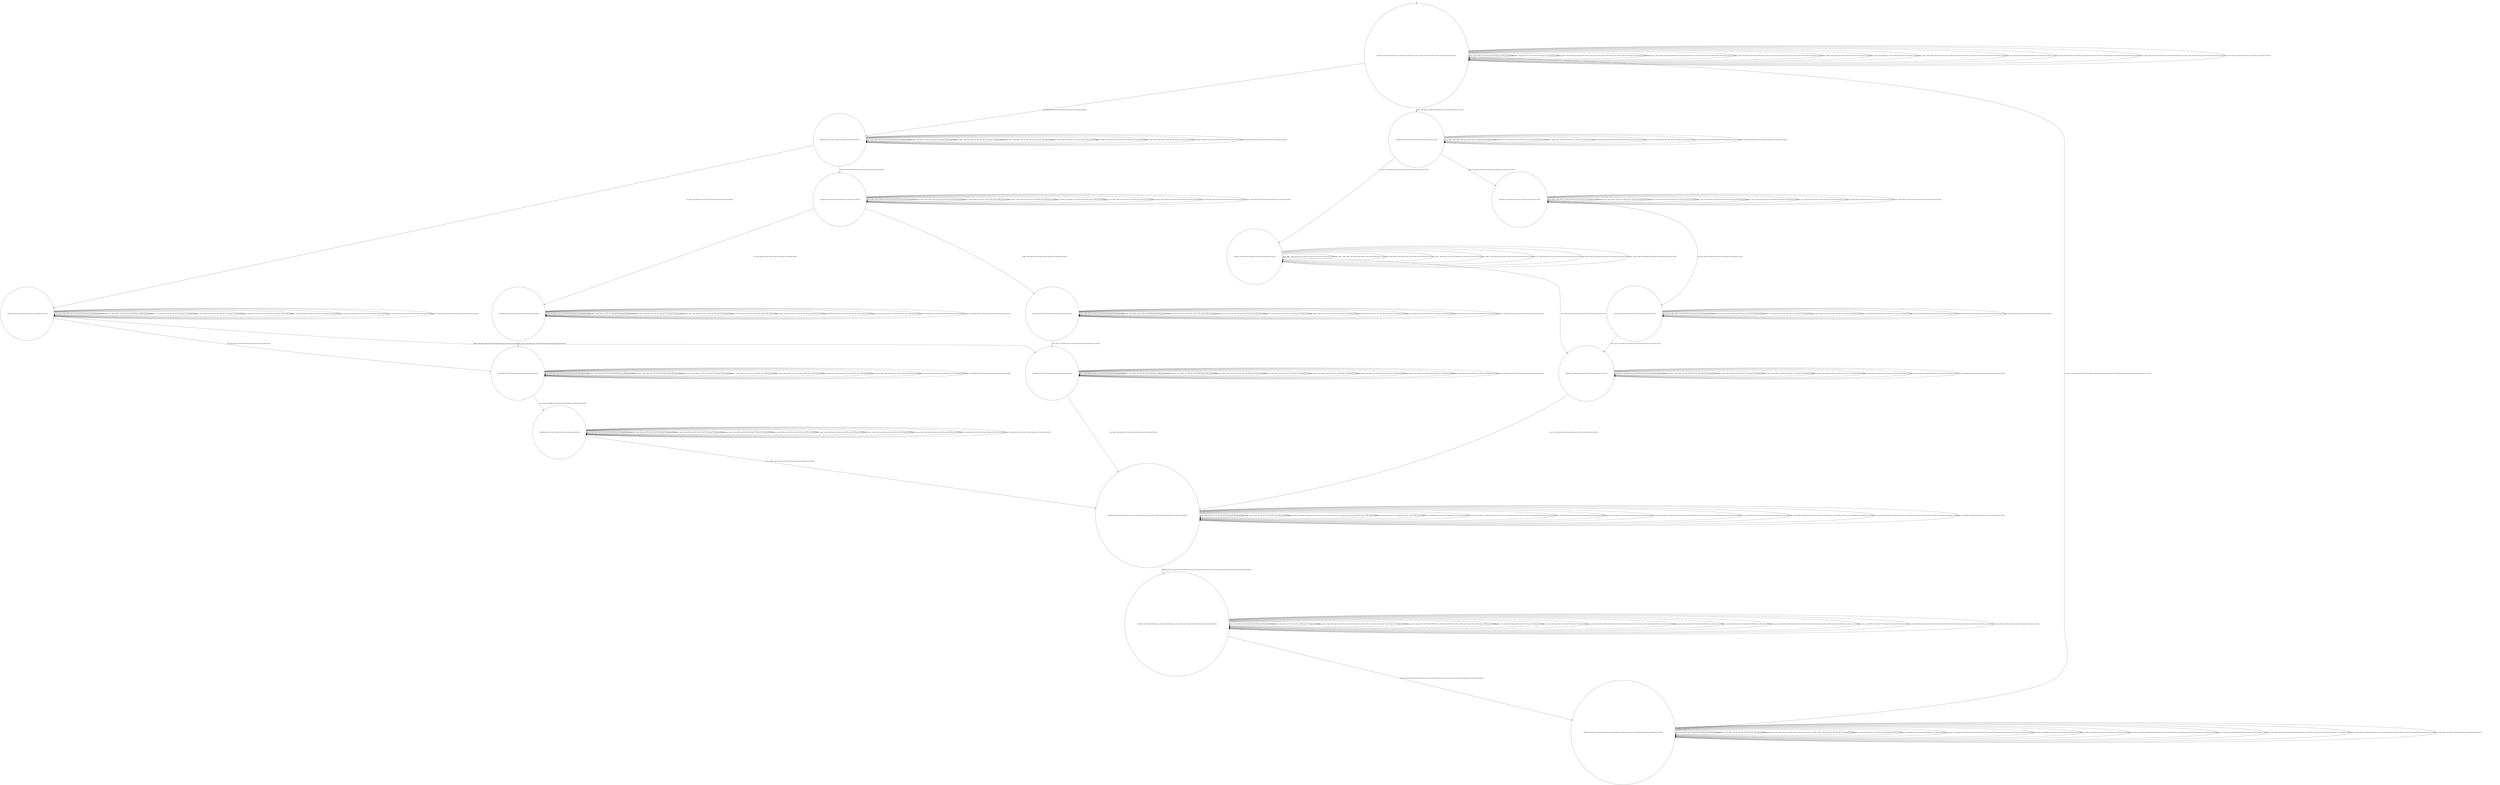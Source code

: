 digraph g {
	edge [lblstyle="above, sloped"];
	s0 [shape="circle" label="0@[((DOL and TEA and TON and not CAP and not EUR and not COF) or (DOL and COF and CAP and TON and not TEA and not EUR))]"];
	s1 [shape="circle" label="1@[((DOL and TEA and TON and not CAP and not EUR and not COF))]"];
	s2 [shape="circle" label="2@[((DOL and TEA and TON and not CAP and not EUR and not COF))]"];
	s3 [shape="circle" label="3@[((DOL and TEA and TON and not CAP and not EUR and not COF))]"];
	s4 [shape="circle" label="4@[((DOL and TEA and TON and not CAP and not EUR and not COF))]"];
	s5 [shape="circle" label="5@[((DOL and TEA and TON and not CAP and not EUR and not COF))]"];
	s6 [shape="circle" label="6@[((DOL and TEA and TON and not CAP and not EUR and not COF) or (DOL and COF and CAP and TON and not TEA and not EUR))]"];
	s7 [shape="circle" label="7@[((DOL and TEA and TON and not CAP and not EUR and not COF) or (DOL and COF and CAP and TON and not TEA and not EUR))]"];
	s8 [shape="circle" label="8@[((DOL and TEA and TON and not CAP and not EUR and not COF) or (DOL and COF and CAP and TON and not TEA and not EUR))]"];
	s9 [shape="circle" label="9@[((DOL and COF and CAP and TON and not TEA and not EUR))]"];
	s10 [shape="circle" label="10@[((DOL and COF and CAP and TON and not TEA and not EUR))]"];
	s11 [shape="circle" label="11@[((DOL and COF and CAP and TON and not TEA and not EUR))]"];
	s12 [shape="circle" label="12@[((DOL and COF and CAP and TON and not TEA and not EUR))]"];
	s13 [shape="circle" label="13@[((DOL and COF and CAP and TON and not TEA and not EUR))]"];
	s14 [shape="circle" label="14@[((DOL and COF and CAP and TON and not TEA and not EUR))]"];
	s15 [shape="circle" label="15@[((DOL and COF and CAP and TON and not TEA and not EUR))]"];
	s16 [shape="circle" label="16@[((DOL and COF and CAP and TON and not TEA and not EUR))]"];
	s0 -> s0 [label="cap / nok() [((DOL and COF and CAP and TON and not TEA and not EUR))]"];
	s0 -> s0 [label="coffee / nok() [((DOL and COF and CAP and TON and not TEA and not EUR))]"];
	s0 -> s0 [label="cup_taken / nok() [((DOL and TEA and TON and not CAP and not EUR and not COF) or (DOL and COF and CAP and TON and not TEA and not EUR))]"];
	s0 -> s0 [label="display_done / nok() [((DOL and TEA and TON and not CAP and not EUR and not COF) or (DOL and COF and CAP and TON and not TEA and not EUR))]"];
	s0 -> s1 [label="dollar / ok() [((DOL and TEA and TON and not CAP and not EUR and not COF))]"];
	s0 -> s9 [label="euro / ok() [((DOL and COF and CAP and TON and not TEA and not EUR))]"];
	s0 -> s0 [label="no_sugar / nok() [((DOL and TEA and TON and not CAP and not EUR and not COF) or (DOL and COF and CAP and TON and not TEA and not EUR))]"];
	s0 -> s0 [label="pour_coffee / nok() [((DOL and COF and CAP and TON and not TEA and not EUR))]"];
	s0 -> s0 [label="pour_milk / nok() [((DOL and COF and CAP and TON and not TEA and not EUR))]"];
	s0 -> s0 [label="pour_sugar / nok() [((DOL and TEA and TON and not CAP and not EUR and not COF) or (DOL and COF and CAP and TON and not TEA and not EUR))]"];
	s0 -> s0 [label="pour_tea / nok() [((DOL and TEA and TON and not CAP and not EUR and not COF))]"];
	s0 -> s0 [label="ring / nok() [((DOL and TEA and TON and not CAP and not EUR and not COF) or (DOL and COF and CAP and TON and not TEA and not EUR))]"];
	s0 -> s0 [label="sugar / nok() [((DOL and TEA and TON and not CAP and not EUR and not COF) or (DOL and COF and CAP and TON and not TEA and not EUR))]"];
	s0 -> s0 [label="tea / nok() [((DOL and TEA and TON and not CAP and not EUR and not COF))]"];
	s1 -> s1 [label="cup_taken / nok() [((DOL and TEA and TON and not CAP and not EUR and not COF))]"];
	s1 -> s1 [label="display_done / nok() [((DOL and TEA and TON and not CAP and not EUR and not COF))]"];
	s1 -> s1 [label="dollar / nok() [((DOL and TEA and TON and not CAP and not EUR and not COF))]"];
	s1 -> s2 [label="no_sugar / ok() [((DOL and TEA and TON and not CAP and not EUR and not COF))]"];
	s1 -> s1 [label="pour_sugar / nok() [((DOL and TEA and TON and not CAP and not EUR and not COF))]"];
	s1 -> s1 [label="pour_tea / nok() [((DOL and TEA and TON and not CAP and not EUR and not COF))]"];
	s1 -> s1 [label="ring / nok() [((DOL and TEA and TON and not CAP and not EUR and not COF))]"];
	s1 -> s3 [label="sugar / ok() [((DOL and TEA and TON and not CAP and not EUR and not COF))]"];
	s1 -> s1 [label="tea / nok() [((DOL and TEA and TON and not CAP and not EUR and not COF))]"];
	s2 -> s2 [label="cup_taken / nok() [((DOL and TEA and TON and not CAP and not EUR and not COF))]"];
	s2 -> s2 [label="display_done / nok() [((DOL and TEA and TON and not CAP and not EUR and not COF))]"];
	s2 -> s2 [label="dollar / nok() [((DOL and TEA and TON and not CAP and not EUR and not COF))]"];
	s2 -> s2 [label="no_sugar / nok() [((DOL and TEA and TON and not CAP and not EUR and not COF))]"];
	s2 -> s2 [label="pour_sugar / nok() [((DOL and TEA and TON and not CAP and not EUR and not COF))]"];
	s2 -> s2 [label="pour_tea / nok() [((DOL and TEA and TON and not CAP and not EUR and not COF))]"];
	s2 -> s2 [label="ring / nok() [((DOL and TEA and TON and not CAP and not EUR and not COF))]"];
	s2 -> s2 [label="sugar / void() [((DOL and TEA and TON and not CAP and not EUR and not COF))]"];
	s2 -> s5 [label="tea / ok() [((DOL and TEA and TON and not CAP and not EUR and not COF))]"];
	s3 -> s3 [label="cup_taken / nok() [((DOL and TEA and TON and not CAP and not EUR and not COF))]"];
	s3 -> s3 [label="display_done / nok() [((DOL and TEA and TON and not CAP and not EUR and not COF))]"];
	s3 -> s3 [label="dollar / nok() [((DOL and TEA and TON and not CAP and not EUR and not COF))]"];
	s3 -> s3 [label="no_sugar / void() [((DOL and TEA and TON and not CAP and not EUR and not COF))]"];
	s3 -> s3 [label="pour_sugar / nok() [((DOL and TEA and TON and not CAP and not EUR and not COF))]"];
	s3 -> s3 [label="pour_tea / nok() [((DOL and TEA and TON and not CAP and not EUR and not COF))]"];
	s3 -> s3 [label="ring / nok() [((DOL and TEA and TON and not CAP and not EUR and not COF))]"];
	s3 -> s3 [label="sugar / nok() [((DOL and TEA and TON and not CAP and not EUR and not COF))]"];
	s3 -> s4 [label="tea / ok() [((DOL and TEA and TON and not CAP and not EUR and not COF))]"];
	s4 -> s4 [label="cup_taken / nok() [((DOL and TEA and TON and not CAP and not EUR and not COF))]"];
	s4 -> s4 [label="display_done / nok() [((DOL and TEA and TON and not CAP and not EUR and not COF))]"];
	s4 -> s4 [label="dollar / nok() [((DOL and TEA and TON and not CAP and not EUR and not COF))]"];
	s4 -> s4 [label="no_sugar / nok() [((DOL and TEA and TON and not CAP and not EUR and not COF))]"];
	s4 -> s5 [label="pour_sugar / ok() [((DOL and TEA and TON and not CAP and not EUR and not COF))]"];
	s4 -> s4 [label="pour_tea / nok() [((DOL and TEA and TON and not CAP and not EUR and not COF))]"];
	s4 -> s4 [label="ring / nok() [((DOL and TEA and TON and not CAP and not EUR and not COF))]"];
	s4 -> s4 [label="sugar / nok() [((DOL and TEA and TON and not CAP and not EUR and not COF))]"];
	s4 -> s4 [label="tea / nok() [((DOL and TEA and TON and not CAP and not EUR and not COF))]"];
	s5 -> s5 [label="cup_taken / nok() [((DOL and TEA and TON and not CAP and not EUR and not COF))]"];
	s5 -> s5 [label="display_done / nok() [((DOL and TEA and TON and not CAP and not EUR and not COF))]"];
	s5 -> s5 [label="dollar / nok() [((DOL and TEA and TON and not CAP and not EUR and not COF))]"];
	s5 -> s5 [label="no_sugar / nok() [((DOL and TEA and TON and not CAP and not EUR and not COF))]"];
	s5 -> s5 [label="pour_sugar / nok() [((DOL and TEA and TON and not CAP and not EUR and not COF))]"];
	s5 -> s6 [label="pour_tea / ok() [((DOL and TEA and TON and not CAP and not EUR and not COF))]"];
	s5 -> s5 [label="ring / nok() [((DOL and TEA and TON and not CAP and not EUR and not COF))]"];
	s5 -> s5 [label="sugar / nok() [((DOL and TEA and TON and not CAP and not EUR and not COF))]"];
	s5 -> s5 [label="tea / nok() [((DOL and TEA and TON and not CAP and not EUR and not COF))]"];
	s6 -> s6 [label="cap / nok() [((DOL and COF and CAP and TON and not TEA and not EUR))]"];
	s6 -> s6 [label="coffee / nok() [((DOL and COF and CAP and TON and not TEA and not EUR))]"];
	s6 -> s6 [label="cup_taken / nok() [((DOL and TEA and TON and not CAP and not EUR and not COF) or (DOL and COF and CAP and TON and not TEA and not EUR))]"];
	s6 -> s7 [label="display_done / ok() [((DOL and TEA and TON and not CAP and not EUR and not COF) or (DOL and COF and CAP and TON and not TEA and not EUR))]"];
	s6 -> s6 [label="dollar / nok() [((DOL and TEA and TON and not CAP and not EUR and not COF))]"];
	s6 -> s6 [label="euro / nok() [((DOL and COF and CAP and TON and not TEA and not EUR))]"];
	s6 -> s6 [label="no_sugar / nok() [((DOL and TEA and TON and not CAP and not EUR and not COF) or (DOL and COF and CAP and TON and not TEA and not EUR))]"];
	s6 -> s6 [label="pour_coffee / nok() [((DOL and COF and CAP and TON and not TEA and not EUR))]"];
	s6 -> s6 [label="pour_milk / nok() [((DOL and COF and CAP and TON and not TEA and not EUR))]"];
	s6 -> s6 [label="pour_sugar / nok() [((DOL and TEA and TON and not CAP and not EUR and not COF) or (DOL and COF and CAP and TON and not TEA and not EUR))]"];
	s6 -> s6 [label="pour_tea / nok() [((DOL and TEA and TON and not CAP and not EUR and not COF))]"];
	s6 -> s6 [label="ring / nok() [((DOL and TEA and TON and not CAP and not EUR and not COF) or (DOL and COF and CAP and TON and not TEA and not EUR))]"];
	s6 -> s6 [label="sugar / nok() [((DOL and TEA and TON and not CAP and not EUR and not COF) or (DOL and COF and CAP and TON and not TEA and not EUR))]"];
	s6 -> s6 [label="tea / nok() [((DOL and TEA and TON and not CAP and not EUR and not COF))]"];
	s7 -> s7 [label="cap / nok() [((DOL and COF and CAP and TON and not TEA and not EUR))]"];
	s7 -> s7 [label="coffee / nok() [((DOL and COF and CAP and TON and not TEA and not EUR))]"];
	s7 -> s7 [label="cup_taken / nok() [((DOL and TEA and TON and not CAP and not EUR and not COF) or (DOL and COF and CAP and TON and not TEA and not EUR))]"];
	s7 -> s7 [label="display_done / nok() [((DOL and TEA and TON and not CAP and not EUR and not COF) or (DOL and COF and CAP and TON and not TEA and not EUR))]"];
	s7 -> s7 [label="dollar / nok() [((DOL and TEA and TON and not CAP and not EUR and not COF))]"];
	s7 -> s7 [label="euro / nok() [((DOL and COF and CAP and TON and not TEA and not EUR))]"];
	s7 -> s7 [label="no_sugar / nok() [((DOL and TEA and TON and not CAP and not EUR and not COF) or (DOL and COF and CAP and TON and not TEA and not EUR))]"];
	s7 -> s7 [label="pour_coffee / nok() [((DOL and COF and CAP and TON and not TEA and not EUR))]"];
	s7 -> s7 [label="pour_milk / nok() [((DOL and COF and CAP and TON and not TEA and not EUR))]"];
	s7 -> s7 [label="pour_sugar / nok() [((DOL and TEA and TON and not CAP and not EUR and not COF) or (DOL and COF and CAP and TON and not TEA and not EUR))]"];
	s7 -> s7 [label="pour_tea / nok() [((DOL and TEA and TON and not CAP and not EUR and not COF))]"];
	s7 -> s8 [label="ring / ok() [((DOL and TEA and TON and not CAP and not EUR and not COF) or (DOL and COF and CAP and TON and not TEA and not EUR))]"];
	s7 -> s7 [label="sugar / nok() [((DOL and TEA and TON and not CAP and not EUR and not COF) or (DOL and COF and CAP and TON and not TEA and not EUR))]"];
	s7 -> s7 [label="tea / nok() [((DOL and TEA and TON and not CAP and not EUR and not COF))]"];
	s8 -> s8 [label="cap / nok() [((DOL and COF and CAP and TON and not TEA and not EUR))]"];
	s8 -> s8 [label="coffee / nok() [((DOL and COF and CAP and TON and not TEA and not EUR))]"];
	s8 -> s0 [label="cup_taken / ok() [((DOL and TEA and TON and not CAP and not EUR and not COF) or (DOL and COF and CAP and TON and not TEA and not EUR))]"];
	s8 -> s8 [label="display_done / nok() [((DOL and TEA and TON and not CAP and not EUR and not COF) or (DOL and COF and CAP and TON and not TEA and not EUR))]"];
	s8 -> s8 [label="dollar / nok() [((DOL and TEA and TON and not CAP and not EUR and not COF))]"];
	s8 -> s8 [label="euro / nok() [((DOL and COF and CAP and TON and not TEA and not EUR))]"];
	s8 -> s8 [label="no_sugar / nok() [((DOL and TEA and TON and not CAP and not EUR and not COF) or (DOL and COF and CAP and TON and not TEA and not EUR))]"];
	s8 -> s8 [label="pour_coffee / nok() [((DOL and COF and CAP and TON and not TEA and not EUR))]"];
	s8 -> s8 [label="pour_milk / nok() [((DOL and COF and CAP and TON and not TEA and not EUR))]"];
	s8 -> s8 [label="pour_sugar / nok() [((DOL and TEA and TON and not CAP and not EUR and not COF) or (DOL and COF and CAP and TON and not TEA and not EUR))]"];
	s8 -> s8 [label="pour_tea / nok() [((DOL and TEA and TON and not CAP and not EUR and not COF))]"];
	s8 -> s8 [label="ring / nok() [((DOL and TEA and TON and not CAP and not EUR and not COF) or (DOL and COF and CAP and TON and not TEA and not EUR))]"];
	s8 -> s8 [label="sugar / nok() [((DOL and TEA and TON and not CAP and not EUR and not COF) or (DOL and COF and CAP and TON and not TEA and not EUR))]"];
	s8 -> s8 [label="tea / nok() [((DOL and TEA and TON and not CAP and not EUR and not COF))]"];
	s9 -> s9 [label="cap / nok() [((DOL and COF and CAP and TON and not TEA and not EUR))]"];
	s9 -> s9 [label="coffee / nok() [((DOL and COF and CAP and TON and not TEA and not EUR))]"];
	s9 -> s9 [label="cup_taken / nok() [((DOL and COF and CAP and TON and not TEA and not EUR))]"];
	s9 -> s9 [label="display_done / nok() [((DOL and COF and CAP and TON and not TEA and not EUR))]"];
	s9 -> s9 [label="euro / nok() [((DOL and COF and CAP and TON and not TEA and not EUR))]"];
	s9 -> s10 [label="no_sugar / ok() [((DOL and COF and CAP and TON and not TEA and not EUR))]"];
	s9 -> s9 [label="pour_coffee / nok() [((DOL and COF and CAP and TON and not TEA and not EUR))]"];
	s9 -> s9 [label="pour_milk / nok() [((DOL and COF and CAP and TON and not TEA and not EUR))]"];
	s9 -> s9 [label="pour_sugar / nok() [((DOL and COF and CAP and TON and not TEA and not EUR))]"];
	s9 -> s9 [label="ring / nok() [((DOL and COF and CAP and TON and not TEA and not EUR))]"];
	s9 -> s11 [label="sugar / ok() [((DOL and COF and CAP and TON and not TEA and not EUR))]"];
	s10 -> s14 [label="cap / ok() [((DOL and COF and CAP and TON and not TEA and not EUR))]"];
	s10 -> s15 [label="coffee / ok() [((DOL and COF and CAP and TON and not TEA and not EUR))]"];
	s10 -> s10 [label="cup_taken / nok() [((DOL and COF and CAP and TON and not TEA and not EUR))]"];
	s10 -> s10 [label="display_done / nok() [((DOL and COF and CAP and TON and not TEA and not EUR))]"];
	s10 -> s10 [label="euro / nok() [((DOL and COF and CAP and TON and not TEA and not EUR))]"];
	s10 -> s10 [label="no_sugar / nok() [((DOL and COF and CAP and TON and not TEA and not EUR))]"];
	s10 -> s10 [label="pour_coffee / nok() [((DOL and COF and CAP and TON and not TEA and not EUR))]"];
	s10 -> s10 [label="pour_milk / nok() [((DOL and COF and CAP and TON and not TEA and not EUR))]"];
	s10 -> s10 [label="pour_sugar / nok() [((DOL and COF and CAP and TON and not TEA and not EUR))]"];
	s10 -> s10 [label="ring / nok() [((DOL and COF and CAP and TON and not TEA and not EUR))]"];
	s10 -> s10 [label="sugar / void() [((DOL and COF and CAP and TON and not TEA and not EUR))]"];
	s11 -> s12 [label="cap / ok() [((DOL and COF and CAP and TON and not TEA and not EUR))]"];
	s11 -> s13 [label="coffee / ok() [((DOL and COF and CAP and TON and not TEA and not EUR))]"];
	s11 -> s11 [label="cup_taken / nok() [((DOL and COF and CAP and TON and not TEA and not EUR))]"];
	s11 -> s11 [label="display_done / nok() [((DOL and COF and CAP and TON and not TEA and not EUR))]"];
	s11 -> s11 [label="euro / nok() [((DOL and COF and CAP and TON and not TEA and not EUR))]"];
	s11 -> s11 [label="no_sugar / void() [((DOL and COF and CAP and TON and not TEA and not EUR))]"];
	s11 -> s11 [label="pour_coffee / nok() [((DOL and COF and CAP and TON and not TEA and not EUR))]"];
	s11 -> s11 [label="pour_milk / nok() [((DOL and COF and CAP and TON and not TEA and not EUR))]"];
	s11 -> s11 [label="pour_sugar / nok() [((DOL and COF and CAP and TON and not TEA and not EUR))]"];
	s11 -> s11 [label="ring / nok() [((DOL and COF and CAP and TON and not TEA and not EUR))]"];
	s11 -> s11 [label="sugar / nok() [((DOL and COF and CAP and TON and not TEA and not EUR))]"];
	s12 -> s12 [label="cap / nok() [((DOL and COF and CAP and TON and not TEA and not EUR))]"];
	s12 -> s12 [label="coffee / void() [((DOL and COF and CAP and TON and not TEA and not EUR))]"];
	s12 -> s12 [label="cup_taken / nok() [((DOL and COF and CAP and TON and not TEA and not EUR))]"];
	s12 -> s12 [label="display_done / nok() [((DOL and COF and CAP and TON and not TEA and not EUR))]"];
	s12 -> s12 [label="euro / nok() [((DOL and COF and CAP and TON and not TEA and not EUR))]"];
	s12 -> s12 [label="no_sugar / nok() [((DOL and COF and CAP and TON and not TEA and not EUR))]"];
	s12 -> s12 [label="pour_coffee / nok() [((DOL and COF and CAP and TON and not TEA and not EUR))]"];
	s12 -> s12 [label="pour_milk / nok() [((DOL and COF and CAP and TON and not TEA and not EUR))]"];
	s12 -> s14 [label="pour_sugar / ok() [((DOL and COF and CAP and TON and not TEA and not EUR))]"];
	s12 -> s12 [label="ring / nok() [((DOL and COF and CAP and TON and not TEA and not EUR))]"];
	s12 -> s12 [label="sugar / nok() [((DOL and COF and CAP and TON and not TEA and not EUR))]"];
	s13 -> s13 [label="cap / void() [((DOL and COF and CAP and TON and not TEA and not EUR))]"];
	s13 -> s13 [label="coffee / nok() [((DOL and COF and CAP and TON and not TEA and not EUR))]"];
	s13 -> s13 [label="cup_taken / nok() [((DOL and COF and CAP and TON and not TEA and not EUR))]"];
	s13 -> s13 [label="display_done / nok() [((DOL and COF and CAP and TON and not TEA and not EUR))]"];
	s13 -> s13 [label="euro / nok() [((DOL and COF and CAP and TON and not TEA and not EUR))]"];
	s13 -> s13 [label="no_sugar / nok() [((DOL and COF and CAP and TON and not TEA and not EUR))]"];
	s13 -> s13 [label="pour_coffee / nok() [((DOL and COF and CAP and TON and not TEA and not EUR))]"];
	s13 -> s13 [label="pour_milk / nok() [((DOL and COF and CAP and TON and not TEA and not EUR))]"];
	s13 -> s15 [label="pour_sugar / ok() [((DOL and COF and CAP and TON and not TEA and not EUR))]"];
	s13 -> s13 [label="ring / nok() [((DOL and COF and CAP and TON and not TEA and not EUR))]"];
	s13 -> s13 [label="sugar / nok() [((DOL and COF and CAP and TON and not TEA and not EUR))]"];
	s14 -> s14 [label="cap / nok() [((DOL and COF and CAP and TON and not TEA and not EUR))]"];
	s14 -> s14 [label="coffee / void() [((DOL and COF and CAP and TON and not TEA and not EUR))]"];
	s14 -> s14 [label="cup_taken / nok() [((DOL and COF and CAP and TON and not TEA and not EUR))]"];
	s14 -> s14 [label="display_done / nok() [((DOL and COF and CAP and TON and not TEA and not EUR))]"];
	s14 -> s14 [label="euro / nok() [((DOL and COF and CAP and TON and not TEA and not EUR))]"];
	s14 -> s14 [label="no_sugar / nok() [((DOL and COF and CAP and TON and not TEA and not EUR))]"];
	s14 -> s14 [label="pour_coffee / nok() [((DOL and COF and CAP and TON and not TEA and not EUR))]"];
	s14 -> s16 [label="pour_milk / ok() [((DOL and COF and CAP and TON and not TEA and not EUR))]"];
	s14 -> s14 [label="pour_sugar / nok() [((DOL and COF and CAP and TON and not TEA and not EUR))]"];
	s14 -> s14 [label="ring / nok() [((DOL and COF and CAP and TON and not TEA and not EUR))]"];
	s14 -> s14 [label="sugar / nok() [((DOL and COF and CAP and TON and not TEA and not EUR))]"];
	s15 -> s15 [label="cap / void() [((DOL and COF and CAP and TON and not TEA and not EUR))]"];
	s15 -> s15 [label="coffee / nok() [((DOL and COF and CAP and TON and not TEA and not EUR))]"];
	s15 -> s15 [label="cup_taken / nok() [((DOL and COF and CAP and TON and not TEA and not EUR))]"];
	s15 -> s15 [label="display_done / nok() [((DOL and COF and CAP and TON and not TEA and not EUR))]"];
	s15 -> s15 [label="euro / nok() [((DOL and COF and CAP and TON and not TEA and not EUR))]"];
	s15 -> s15 [label="no_sugar / nok() [((DOL and COF and CAP and TON and not TEA and not EUR))]"];
	s15 -> s6 [label="pour_coffee / ok() [((DOL and COF and CAP and TON and not TEA and not EUR))]"];
	s15 -> s15 [label="pour_milk / nok() [((DOL and COF and CAP and TON and not TEA and not EUR))]"];
	s15 -> s15 [label="pour_sugar / nok() [((DOL and COF and CAP and TON and not TEA and not EUR))]"];
	s15 -> s15 [label="ring / nok() [((DOL and COF and CAP and TON and not TEA and not EUR))]"];
	s15 -> s15 [label="sugar / nok() [((DOL and COF and CAP and TON and not TEA and not EUR))]"];
	s16 -> s16 [label="cap / nok() [((DOL and COF and CAP and TON and not TEA and not EUR))]"];
	s16 -> s16 [label="coffee / nok() [((DOL and COF and CAP and TON and not TEA and not EUR))]"];
	s16 -> s16 [label="cup_taken / nok() [((DOL and COF and CAP and TON and not TEA and not EUR))]"];
	s16 -> s16 [label="display_done / nok() [((DOL and COF and CAP and TON and not TEA and not EUR))]"];
	s16 -> s16 [label="euro / nok() [((DOL and COF and CAP and TON and not TEA and not EUR))]"];
	s16 -> s16 [label="no_sugar / nok() [((DOL and COF and CAP and TON and not TEA and not EUR))]"];
	s16 -> s6 [label="pour_coffee / ok() [((DOL and COF and CAP and TON and not TEA and not EUR))]"];
	s16 -> s16 [label="pour_milk / nok() [((DOL and COF and CAP and TON and not TEA and not EUR))]"];
	s16 -> s16 [label="pour_sugar / nok() [((DOL and COF and CAP and TON and not TEA and not EUR))]"];
	s16 -> s16 [label="ring / nok() [((DOL and COF and CAP and TON and not TEA and not EUR))]"];
	s16 -> s16 [label="sugar / nok() [((DOL and COF and CAP and TON and not TEA and not EUR))]"];
	__start0 [label="" shape="none" width="0" height="0"];
	__start0 -> s0;
}